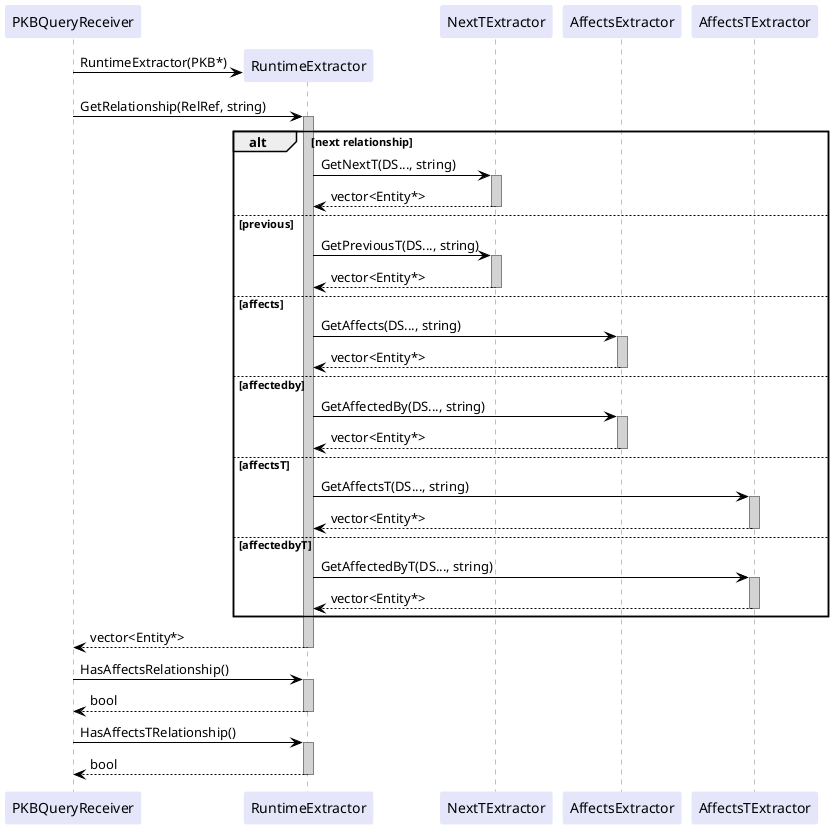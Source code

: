 @startuml rte
  skinparam shadowing false
  skinparam sequence {
    ArrowColor black
    LifeLineBorderColor grey
    LifeLineBackgroundColor lightgray
    ParticipantBorderColor lavender
    ParticipantBackgroundColor lavender
  }

  participant PKBQueryReceiver
  participant RuntimeExtractor
  participant NextTExtractor
  participant AffectsExtractor
  participant AffectsTExtractor

  create RuntimeExtractor
  PKBQueryReceiver -> RuntimeExtractor: RuntimeExtractor(PKB*)

  PKBQueryReceiver -> RuntimeExtractor ++: GetRelationship(RelRef, string)
  alt next relationship
    RuntimeExtractor -> NextTExtractor ++: GetNextT(DS..., string)
    NextTExtractor --> RuntimeExtractor --: vector<Entity*>
  else previous
    RuntimeExtractor -> NextTExtractor ++: GetPreviousT(DS..., string)
    NextTExtractor --> RuntimeExtractor --: vector<Entity*>
  else affects
    RuntimeExtractor -> AffectsExtractor ++: GetAffects(DS..., string)
    AffectsExtractor --> RuntimeExtractor --: vector<Entity*>
  else affectedby
    RuntimeExtractor -> AffectsExtractor ++: GetAffectedBy(DS..., string)
    AffectsExtractor --> RuntimeExtractor --: vector<Entity*>
  else affectsT
    RuntimeExtractor -> AffectsTExtractor ++: GetAffectsT(DS..., string)
    AffectsTExtractor --> RuntimeExtractor --: vector<Entity*>
  else affectedbyT
    RuntimeExtractor -> AffectsTExtractor ++: GetAffectedByT(DS..., string)
    AffectsTExtractor --> RuntimeExtractor --: vector<Entity*>
  end
  RuntimeExtractor --> PKBQueryReceiver --: vector<Entity*>

  PKBQueryReceiver -> RuntimeExtractor ++: HasAffectsRelationship()
  RuntimeExtractor --> PKBQueryReceiver --: bool
  PKBQueryReceiver -> RuntimeExtractor ++: HasAffectsTRelationship()
  RuntimeExtractor --> PKBQueryReceiver --: bool

@enduml
